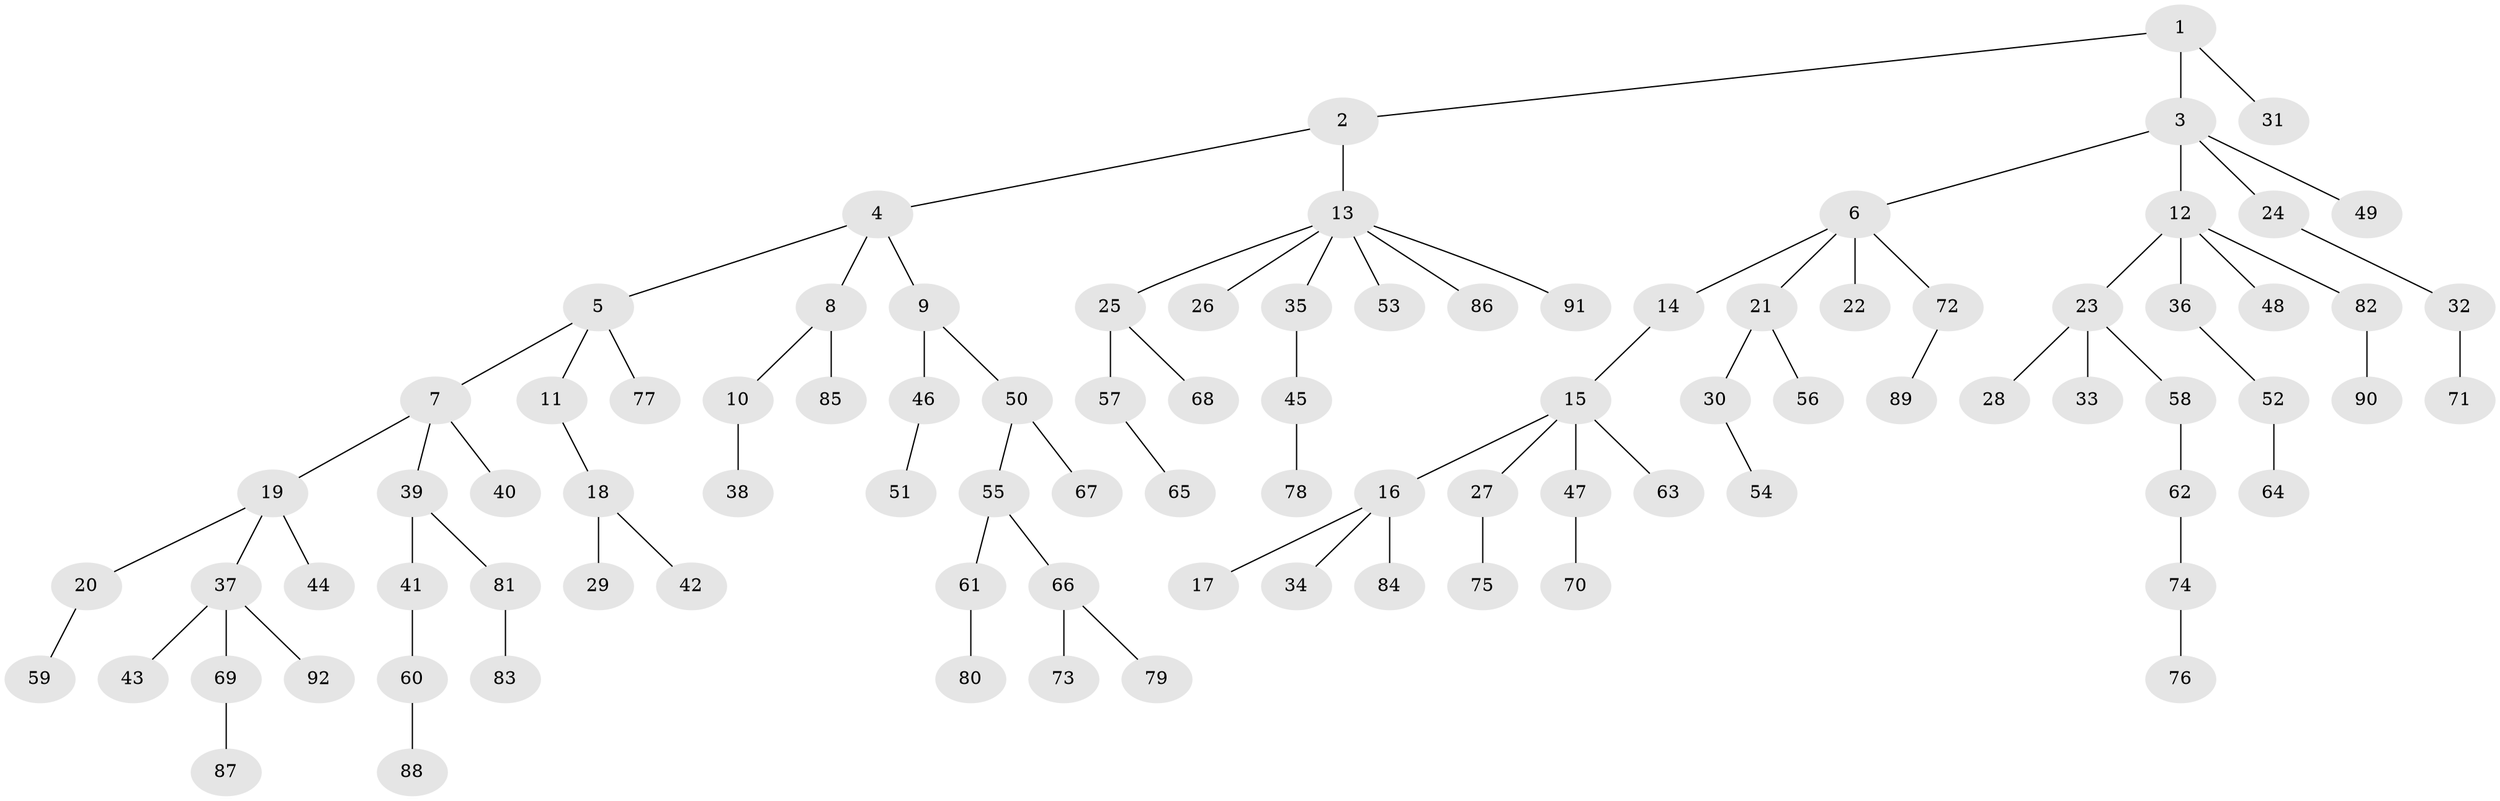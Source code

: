 // Generated by graph-tools (version 1.1) at 2025/15/03/09/25 04:15:39]
// undirected, 92 vertices, 91 edges
graph export_dot {
graph [start="1"]
  node [color=gray90,style=filled];
  1;
  2;
  3;
  4;
  5;
  6;
  7;
  8;
  9;
  10;
  11;
  12;
  13;
  14;
  15;
  16;
  17;
  18;
  19;
  20;
  21;
  22;
  23;
  24;
  25;
  26;
  27;
  28;
  29;
  30;
  31;
  32;
  33;
  34;
  35;
  36;
  37;
  38;
  39;
  40;
  41;
  42;
  43;
  44;
  45;
  46;
  47;
  48;
  49;
  50;
  51;
  52;
  53;
  54;
  55;
  56;
  57;
  58;
  59;
  60;
  61;
  62;
  63;
  64;
  65;
  66;
  67;
  68;
  69;
  70;
  71;
  72;
  73;
  74;
  75;
  76;
  77;
  78;
  79;
  80;
  81;
  82;
  83;
  84;
  85;
  86;
  87;
  88;
  89;
  90;
  91;
  92;
  1 -- 2;
  1 -- 3;
  1 -- 31;
  2 -- 4;
  2 -- 13;
  3 -- 6;
  3 -- 12;
  3 -- 24;
  3 -- 49;
  4 -- 5;
  4 -- 8;
  4 -- 9;
  5 -- 7;
  5 -- 11;
  5 -- 77;
  6 -- 14;
  6 -- 21;
  6 -- 22;
  6 -- 72;
  7 -- 19;
  7 -- 39;
  7 -- 40;
  8 -- 10;
  8 -- 85;
  9 -- 46;
  9 -- 50;
  10 -- 38;
  11 -- 18;
  12 -- 23;
  12 -- 36;
  12 -- 48;
  12 -- 82;
  13 -- 25;
  13 -- 26;
  13 -- 35;
  13 -- 53;
  13 -- 86;
  13 -- 91;
  14 -- 15;
  15 -- 16;
  15 -- 27;
  15 -- 47;
  15 -- 63;
  16 -- 17;
  16 -- 34;
  16 -- 84;
  18 -- 29;
  18 -- 42;
  19 -- 20;
  19 -- 37;
  19 -- 44;
  20 -- 59;
  21 -- 30;
  21 -- 56;
  23 -- 28;
  23 -- 33;
  23 -- 58;
  24 -- 32;
  25 -- 57;
  25 -- 68;
  27 -- 75;
  30 -- 54;
  32 -- 71;
  35 -- 45;
  36 -- 52;
  37 -- 43;
  37 -- 69;
  37 -- 92;
  39 -- 41;
  39 -- 81;
  41 -- 60;
  45 -- 78;
  46 -- 51;
  47 -- 70;
  50 -- 55;
  50 -- 67;
  52 -- 64;
  55 -- 61;
  55 -- 66;
  57 -- 65;
  58 -- 62;
  60 -- 88;
  61 -- 80;
  62 -- 74;
  66 -- 73;
  66 -- 79;
  69 -- 87;
  72 -- 89;
  74 -- 76;
  81 -- 83;
  82 -- 90;
}
